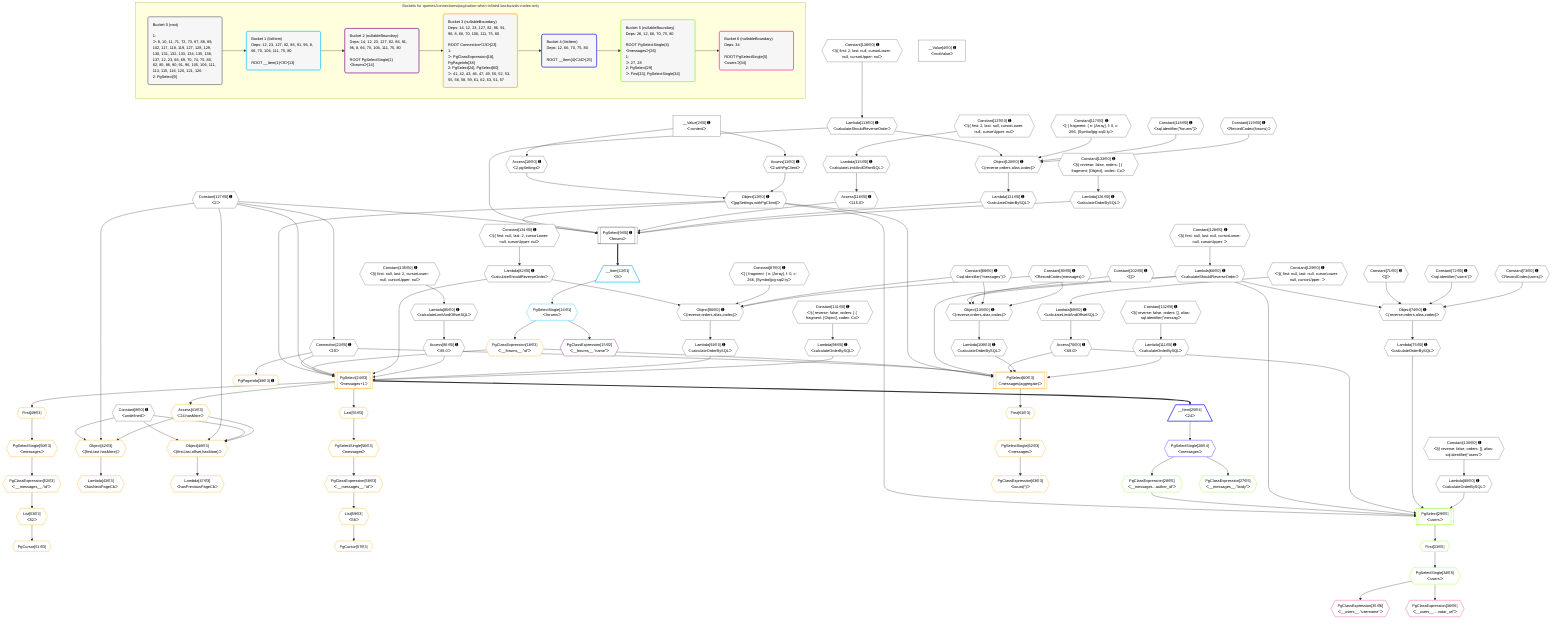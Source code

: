 %%{init: {'themeVariables': { 'fontSize': '12px'}}}%%
graph TD
    classDef path fill:#eee,stroke:#000,color:#000
    classDef plan fill:#fff,stroke-width:1px,color:#000
    classDef itemplan fill:#fff,stroke-width:2px,color:#000
    classDef unbatchedplan fill:#dff,stroke-width:1px,color:#000
    classDef sideeffectplan fill:#fcc,stroke-width:2px,color:#000
    classDef bucket fill:#f6f6f6,color:#000,stroke-width:2px,text-align:left


    %% plan dependencies
    PgSelect9[["PgSelect[9∈0] ➊<br />ᐸforumsᐳ"]]:::plan
    Object12{{"Object[12∈0] ➊<br />ᐸ{pgSettings,withPgClient}ᐳ"}}:::plan
    Constant127{{"Constant[127∈0] ➊<br />ᐸ2ᐳ"}}:::plan
    Lambda113{{"Lambda[113∈0] ➊<br />ᐸcalculateShouldReverseOrderᐳ"}}:::plan
    Access116{{"Access[116∈0] ➊<br />ᐸ115.0ᐳ"}}:::plan
    Lambda121{{"Lambda[121∈0] ➊<br />ᐸcalculateOrderBySQLᐳ"}}:::plan
    Lambda126{{"Lambda[126∈0] ➊<br />ᐸcalculateOrderBySQLᐳ"}}:::plan
    Object12 & Constant127 & Lambda113 & Access116 & Lambda121 & Lambda126 --> PgSelect9
    Object74{{"Object[74∈0] ➊<br />ᐸ{reverse,orders,alias,codec}ᐳ"}}:::plan
    Lambda66{{"Lambda[66∈0] ➊<br />ᐸcalculateShouldReverseOrderᐳ"}}:::plan
    Constant71{{"Constant[71∈0] ➊<br />ᐸ[]ᐳ"}}:::plan
    Constant72{{"Constant[72∈0] ➊<br />ᐸsql.identifier(”users”)ᐳ"}}:::plan
    Constant73{{"Constant[73∈0] ➊<br />ᐸRecordCodec(users)ᐳ"}}:::plan
    Lambda66 & Constant71 & Constant72 & Constant73 --> Object74
    Object90{{"Object[90∈0] ➊<br />ᐸ{reverse,orders,alias,codec}ᐳ"}}:::plan
    Lambda82{{"Lambda[82∈0] ➊<br />ᐸcalculateShouldReverseOrderᐳ"}}:::plan
    Constant87{{"Constant[87∈0] ➊<br />ᐸ[ { fragment: { n: [Array], f: 0, c: 266, [Symbol(pg-sql2-tyᐳ"}}:::plan
    Constant88{{"Constant[88∈0] ➊<br />ᐸsql.identifier(”messages”)ᐳ"}}:::plan
    Constant89{{"Constant[89∈0] ➊<br />ᐸRecordCodec(messages)ᐳ"}}:::plan
    Lambda82 & Constant87 & Constant88 & Constant89 --> Object90
    Object105{{"Object[105∈0] ➊<br />ᐸ{reverse,orders,alias,codec}ᐳ"}}:::plan
    Constant102{{"Constant[102∈0] ➊<br />ᐸ[]ᐳ"}}:::plan
    Lambda66 & Constant102 & Constant88 & Constant89 --> Object105
    Object120{{"Object[120∈0] ➊<br />ᐸ{reverse,orders,alias,codec}ᐳ"}}:::plan
    Constant117{{"Constant[117∈0] ➊<br />ᐸ[ { fragment: { n: [Array], f: 0, c: 266, [Symbol(pg-sql2-tyᐳ"}}:::plan
    Constant118{{"Constant[118∈0] ➊<br />ᐸsql.identifier(”forums”)ᐳ"}}:::plan
    Constant119{{"Constant[119∈0] ➊<br />ᐸRecordCodec(forums)ᐳ"}}:::plan
    Lambda113 & Constant117 & Constant118 & Constant119 --> Object120
    Access10{{"Access[10∈0] ➊<br />ᐸ2.pgSettingsᐳ"}}:::plan
    Access11{{"Access[11∈0] ➊<br />ᐸ2.withPgClientᐳ"}}:::plan
    Access10 & Access11 --> Object12
    __Value2["__Value[2∈0] ➊<br />ᐸcontextᐳ"]:::plan
    __Value2 --> Access10
    __Value2 --> Access11
    Connection23{{"Connection[23∈0] ➊<br />ᐸ19ᐳ"}}:::plan
    Constant127 --> Connection23
    Constant128{{"Constant[128∈0] ➊<br />ᐸ§{ first: null, last: null, cursorLower: null, cursorUpper: ᐳ"}}:::plan
    Constant128 --> Lambda66
    Lambda69{{"Lambda[69∈0] ➊<br />ᐸcalculateLimitAndOffsetSQLᐳ"}}:::plan
    Constant129{{"Constant[129∈0] ➊<br />ᐸ§{ first: null, last: null, cursorLower: null, cursorUpper: ᐳ"}}:::plan
    Constant129 --> Lambda69
    Access70{{"Access[70∈0] ➊<br />ᐸ69.0ᐳ"}}:::plan
    Lambda69 --> Access70
    Lambda75{{"Lambda[75∈0] ➊<br />ᐸcalculateOrderBySQLᐳ"}}:::plan
    Object74 --> Lambda75
    Lambda80{{"Lambda[80∈0] ➊<br />ᐸcalculateOrderBySQLᐳ"}}:::plan
    Constant130{{"Constant[130∈0] ➊<br />ᐸ§{ reverse: false, orders: [], alias: sql.identifier(”users”ᐳ"}}:::plan
    Constant130 --> Lambda80
    Constant134{{"Constant[134∈0] ➊<br />ᐸ§{ first: null, last: 2, cursorLower: null, cursorUpper: nulᐳ"}}:::plan
    Constant134 --> Lambda82
    Lambda85{{"Lambda[85∈0] ➊<br />ᐸcalculateLimitAndOffsetSQLᐳ"}}:::plan
    Constant135{{"Constant[135∈0] ➊<br />ᐸ§{ first: null, last: 2, cursorLower: null, cursorUpper: nulᐳ"}}:::plan
    Constant135 --> Lambda85
    Access86{{"Access[86∈0] ➊<br />ᐸ85.0ᐳ"}}:::plan
    Lambda85 --> Access86
    Lambda91{{"Lambda[91∈0] ➊<br />ᐸcalculateOrderBySQLᐳ"}}:::plan
    Object90 --> Lambda91
    Lambda96{{"Lambda[96∈0] ➊<br />ᐸcalculateOrderBySQLᐳ"}}:::plan
    Constant131{{"Constant[131∈0] ➊<br />ᐸ§{ reverse: false, orders: [ { fragment: [Object], codec: Coᐳ"}}:::plan
    Constant131 --> Lambda96
    Lambda106{{"Lambda[106∈0] ➊<br />ᐸcalculateOrderBySQLᐳ"}}:::plan
    Object105 --> Lambda106
    Lambda111{{"Lambda[111∈0] ➊<br />ᐸcalculateOrderBySQLᐳ"}}:::plan
    Constant132{{"Constant[132∈0] ➊<br />ᐸ§{ reverse: false, orders: [], alias: sql.identifier(”messagᐳ"}}:::plan
    Constant132 --> Lambda111
    Constant136{{"Constant[136∈0] ➊<br />ᐸ§{ first: 2, last: null, cursorLower: null, cursorUpper: nulᐳ"}}:::plan
    Constant136 --> Lambda113
    Lambda115{{"Lambda[115∈0] ➊<br />ᐸcalculateLimitAndOffsetSQLᐳ"}}:::plan
    Constant137{{"Constant[137∈0] ➊<br />ᐸ§{ first: 2, last: null, cursorLower: null, cursorUpper: nulᐳ"}}:::plan
    Constant137 --> Lambda115
    Lambda115 --> Access116
    Object120 --> Lambda121
    Constant133{{"Constant[133∈0] ➊<br />ᐸ§{ reverse: false, orders: [ { fragment: [Object], codec: Coᐳ"}}:::plan
    Constant133 --> Lambda126
    __Value4["__Value[4∈0] ➊<br />ᐸrootValueᐳ"]:::plan
    Constant8{{"Constant[8∈0] ➊<br />ᐸundefinedᐳ"}}:::plan
    __Item13[/"__Item[13∈1]<br />ᐸ9ᐳ"\]:::itemplan
    PgSelect9 ==> __Item13
    PgSelectSingle14{{"PgSelectSingle[14∈1]<br />ᐸforumsᐳ"}}:::plan
    __Item13 --> PgSelectSingle14
    PgClassExpression15{{"PgClassExpression[15∈2]<br />ᐸ__forums__.”name”ᐳ"}}:::plan
    PgSelectSingle14 --> PgClassExpression15
    PgSelect24[["PgSelect[24∈3]<br />ᐸmessages+1ᐳ"]]:::plan
    PgClassExpression18{{"PgClassExpression[18∈3]<br />ᐸ__forums__.”id”ᐳ"}}:::plan
    Object12 & PgClassExpression18 & Connection23 & Constant127 & Lambda82 & Access86 & Lambda91 & Lambda96 --> PgSelect24
    PgSelect60[["PgSelect[60∈3]<br />ᐸmessages(aggregate)ᐳ"]]:::plan
    Object12 & PgClassExpression18 & Connection23 & Lambda66 & Access70 & Lambda106 & Lambda111 --> PgSelect60
    Object46{{"Object[46∈3]<br />ᐸ{first,last,offset,hasMore}ᐳ"}}:::plan
    Access41{{"Access[41∈3]<br />ᐸ24.hasMoreᐳ"}}:::plan
    Constant8 & Constant127 & Constant8 & Access41 --> Object46
    Object42{{"Object[42∈3]<br />ᐸ{first,last,hasMore}ᐳ"}}:::plan
    Constant8 & Constant127 & Access41 --> Object42
    PgSelectSingle14 --> PgClassExpression18
    PgPageInfo38{{"PgPageInfo[38∈3] ➊"}}:::plan
    Connection23 --> PgPageInfo38
    PgSelect24 --> Access41
    Lambda43{{"Lambda[43∈3]<br />ᐸhasNextPageCbᐳ"}}:::plan
    Object42 --> Lambda43
    Lambda47{{"Lambda[47∈3]<br />ᐸhasPreviousPageCbᐳ"}}:::plan
    Object46 --> Lambda47
    First49{{"First[49∈3]"}}:::plan
    PgSelect24 --> First49
    PgSelectSingle50{{"PgSelectSingle[50∈3]<br />ᐸmessagesᐳ"}}:::plan
    First49 --> PgSelectSingle50
    PgCursor51{{"PgCursor[51∈3]"}}:::plan
    List53{{"List[53∈3]<br />ᐸ52ᐳ"}}:::plan
    List53 --> PgCursor51
    PgClassExpression52{{"PgClassExpression[52∈3]<br />ᐸ__messages__.”id”ᐳ"}}:::plan
    PgSelectSingle50 --> PgClassExpression52
    PgClassExpression52 --> List53
    Last55{{"Last[55∈3]"}}:::plan
    PgSelect24 --> Last55
    PgSelectSingle56{{"PgSelectSingle[56∈3]<br />ᐸmessagesᐳ"}}:::plan
    Last55 --> PgSelectSingle56
    PgCursor57{{"PgCursor[57∈3]"}}:::plan
    List59{{"List[59∈3]<br />ᐸ58ᐳ"}}:::plan
    List59 --> PgCursor57
    PgClassExpression58{{"PgClassExpression[58∈3]<br />ᐸ__messages__.”id”ᐳ"}}:::plan
    PgSelectSingle56 --> PgClassExpression58
    PgClassExpression58 --> List59
    First61{{"First[61∈3]"}}:::plan
    PgSelect60 --> First61
    PgSelectSingle62{{"PgSelectSingle[62∈3]<br />ᐸmessagesᐳ"}}:::plan
    First61 --> PgSelectSingle62
    PgClassExpression63{{"PgClassExpression[63∈3]<br />ᐸcount(*)ᐳ"}}:::plan
    PgSelectSingle62 --> PgClassExpression63
    __Item25[/"__Item[25∈4]<br />ᐸ24ᐳ"\]:::itemplan
    PgSelect24 ==> __Item25
    PgSelectSingle26{{"PgSelectSingle[26∈4]<br />ᐸmessagesᐳ"}}:::plan
    __Item25 --> PgSelectSingle26
    PgSelect29[["PgSelect[29∈5]<br />ᐸusersᐳ"]]:::plan
    PgClassExpression28{{"PgClassExpression[28∈5]<br />ᐸ__messages...author_id”ᐳ"}}:::plan
    Object12 & PgClassExpression28 & Lambda66 & Access70 & Lambda75 & Lambda80 --> PgSelect29
    PgClassExpression27{{"PgClassExpression[27∈5]<br />ᐸ__messages__.”body”ᐳ"}}:::plan
    PgSelectSingle26 --> PgClassExpression27
    PgSelectSingle26 --> PgClassExpression28
    First33{{"First[33∈5]"}}:::plan
    PgSelect29 --> First33
    PgSelectSingle34{{"PgSelectSingle[34∈5]<br />ᐸusersᐳ"}}:::plan
    First33 --> PgSelectSingle34
    PgClassExpression35{{"PgClassExpression[35∈6]<br />ᐸ__users__.”username”ᐳ"}}:::plan
    PgSelectSingle34 --> PgClassExpression35
    PgClassExpression36{{"PgClassExpression[36∈6]<br />ᐸ__users__....vatar_url”ᐳ"}}:::plan
    PgSelectSingle34 --> PgClassExpression36

    %% define steps

    subgraph "Buckets for queries/connections/pagination-when-inlined-backwards-nodes-only"
    Bucket0("Bucket 0 (root)<br /><br />1: <br />ᐳ: 8, 10, 11, 71, 72, 73, 87, 88, 89, 102, 117, 118, 119, 127, 128, 129, 130, 131, 132, 133, 134, 135, 136, 137, 12, 23, 66, 69, 70, 74, 75, 80, 82, 85, 86, 90, 91, 96, 105, 106, 111, 113, 115, 116, 120, 121, 126<br />2: PgSelect[9]"):::bucket
    classDef bucket0 stroke:#696969
    class Bucket0,__Value2,__Value4,Constant8,PgSelect9,Access10,Access11,Object12,Connection23,Lambda66,Lambda69,Access70,Constant71,Constant72,Constant73,Object74,Lambda75,Lambda80,Lambda82,Lambda85,Access86,Constant87,Constant88,Constant89,Object90,Lambda91,Lambda96,Constant102,Object105,Lambda106,Lambda111,Lambda113,Lambda115,Access116,Constant117,Constant118,Constant119,Object120,Lambda121,Lambda126,Constant127,Constant128,Constant129,Constant130,Constant131,Constant132,Constant133,Constant134,Constant135,Constant136,Constant137 bucket0
    Bucket1("Bucket 1 (listItem)<br />Deps: 12, 23, 127, 82, 86, 91, 96, 8, 66, 70, 106, 111, 75, 80<br /><br />ROOT __Item{1}ᐸ9ᐳ[13]"):::bucket
    classDef bucket1 stroke:#00bfff
    class Bucket1,__Item13,PgSelectSingle14 bucket1
    Bucket2("Bucket 2 (nullableBoundary)<br />Deps: 14, 12, 23, 127, 82, 86, 91, 96, 8, 66, 70, 106, 111, 75, 80<br /><br />ROOT PgSelectSingle{1}ᐸforumsᐳ[14]"):::bucket
    classDef bucket2 stroke:#7f007f
    class Bucket2,PgClassExpression15 bucket2
    Bucket3("Bucket 3 (nullableBoundary)<br />Deps: 14, 12, 23, 127, 82, 86, 91, 96, 8, 66, 70, 106, 111, 75, 80<br /><br />ROOT Connectionᐸ19ᐳ[23]<br />1: <br />ᐳ: PgClassExpression[18], PgPageInfo[38]<br />2: PgSelect[24], PgSelect[60]<br />ᐳ: 41, 42, 43, 46, 47, 49, 50, 52, 53, 55, 56, 58, 59, 61, 62, 63, 51, 57"):::bucket
    classDef bucket3 stroke:#ffa500
    class Bucket3,PgClassExpression18,PgSelect24,PgPageInfo38,Access41,Object42,Lambda43,Object46,Lambda47,First49,PgSelectSingle50,PgCursor51,PgClassExpression52,List53,Last55,PgSelectSingle56,PgCursor57,PgClassExpression58,List59,PgSelect60,First61,PgSelectSingle62,PgClassExpression63 bucket3
    Bucket4("Bucket 4 (listItem)<br />Deps: 12, 66, 70, 75, 80<br /><br />ROOT __Item{4}ᐸ24ᐳ[25]"):::bucket
    classDef bucket4 stroke:#0000ff
    class Bucket4,__Item25,PgSelectSingle26 bucket4
    Bucket5("Bucket 5 (nullableBoundary)<br />Deps: 26, 12, 66, 70, 75, 80<br /><br />ROOT PgSelectSingle{4}ᐸmessagesᐳ[26]<br />1: <br />ᐳ: 27, 28<br />2: PgSelect[29]<br />ᐳ: First[33], PgSelectSingle[34]"):::bucket
    classDef bucket5 stroke:#7fff00
    class Bucket5,PgClassExpression27,PgClassExpression28,PgSelect29,First33,PgSelectSingle34 bucket5
    Bucket6("Bucket 6 (nullableBoundary)<br />Deps: 34<br /><br />ROOT PgSelectSingle{5}ᐸusersᐳ[34]"):::bucket
    classDef bucket6 stroke:#ff1493
    class Bucket6,PgClassExpression35,PgClassExpression36 bucket6
    Bucket0 --> Bucket1
    Bucket1 --> Bucket2
    Bucket2 --> Bucket3
    Bucket3 --> Bucket4
    Bucket4 --> Bucket5
    Bucket5 --> Bucket6
    end
